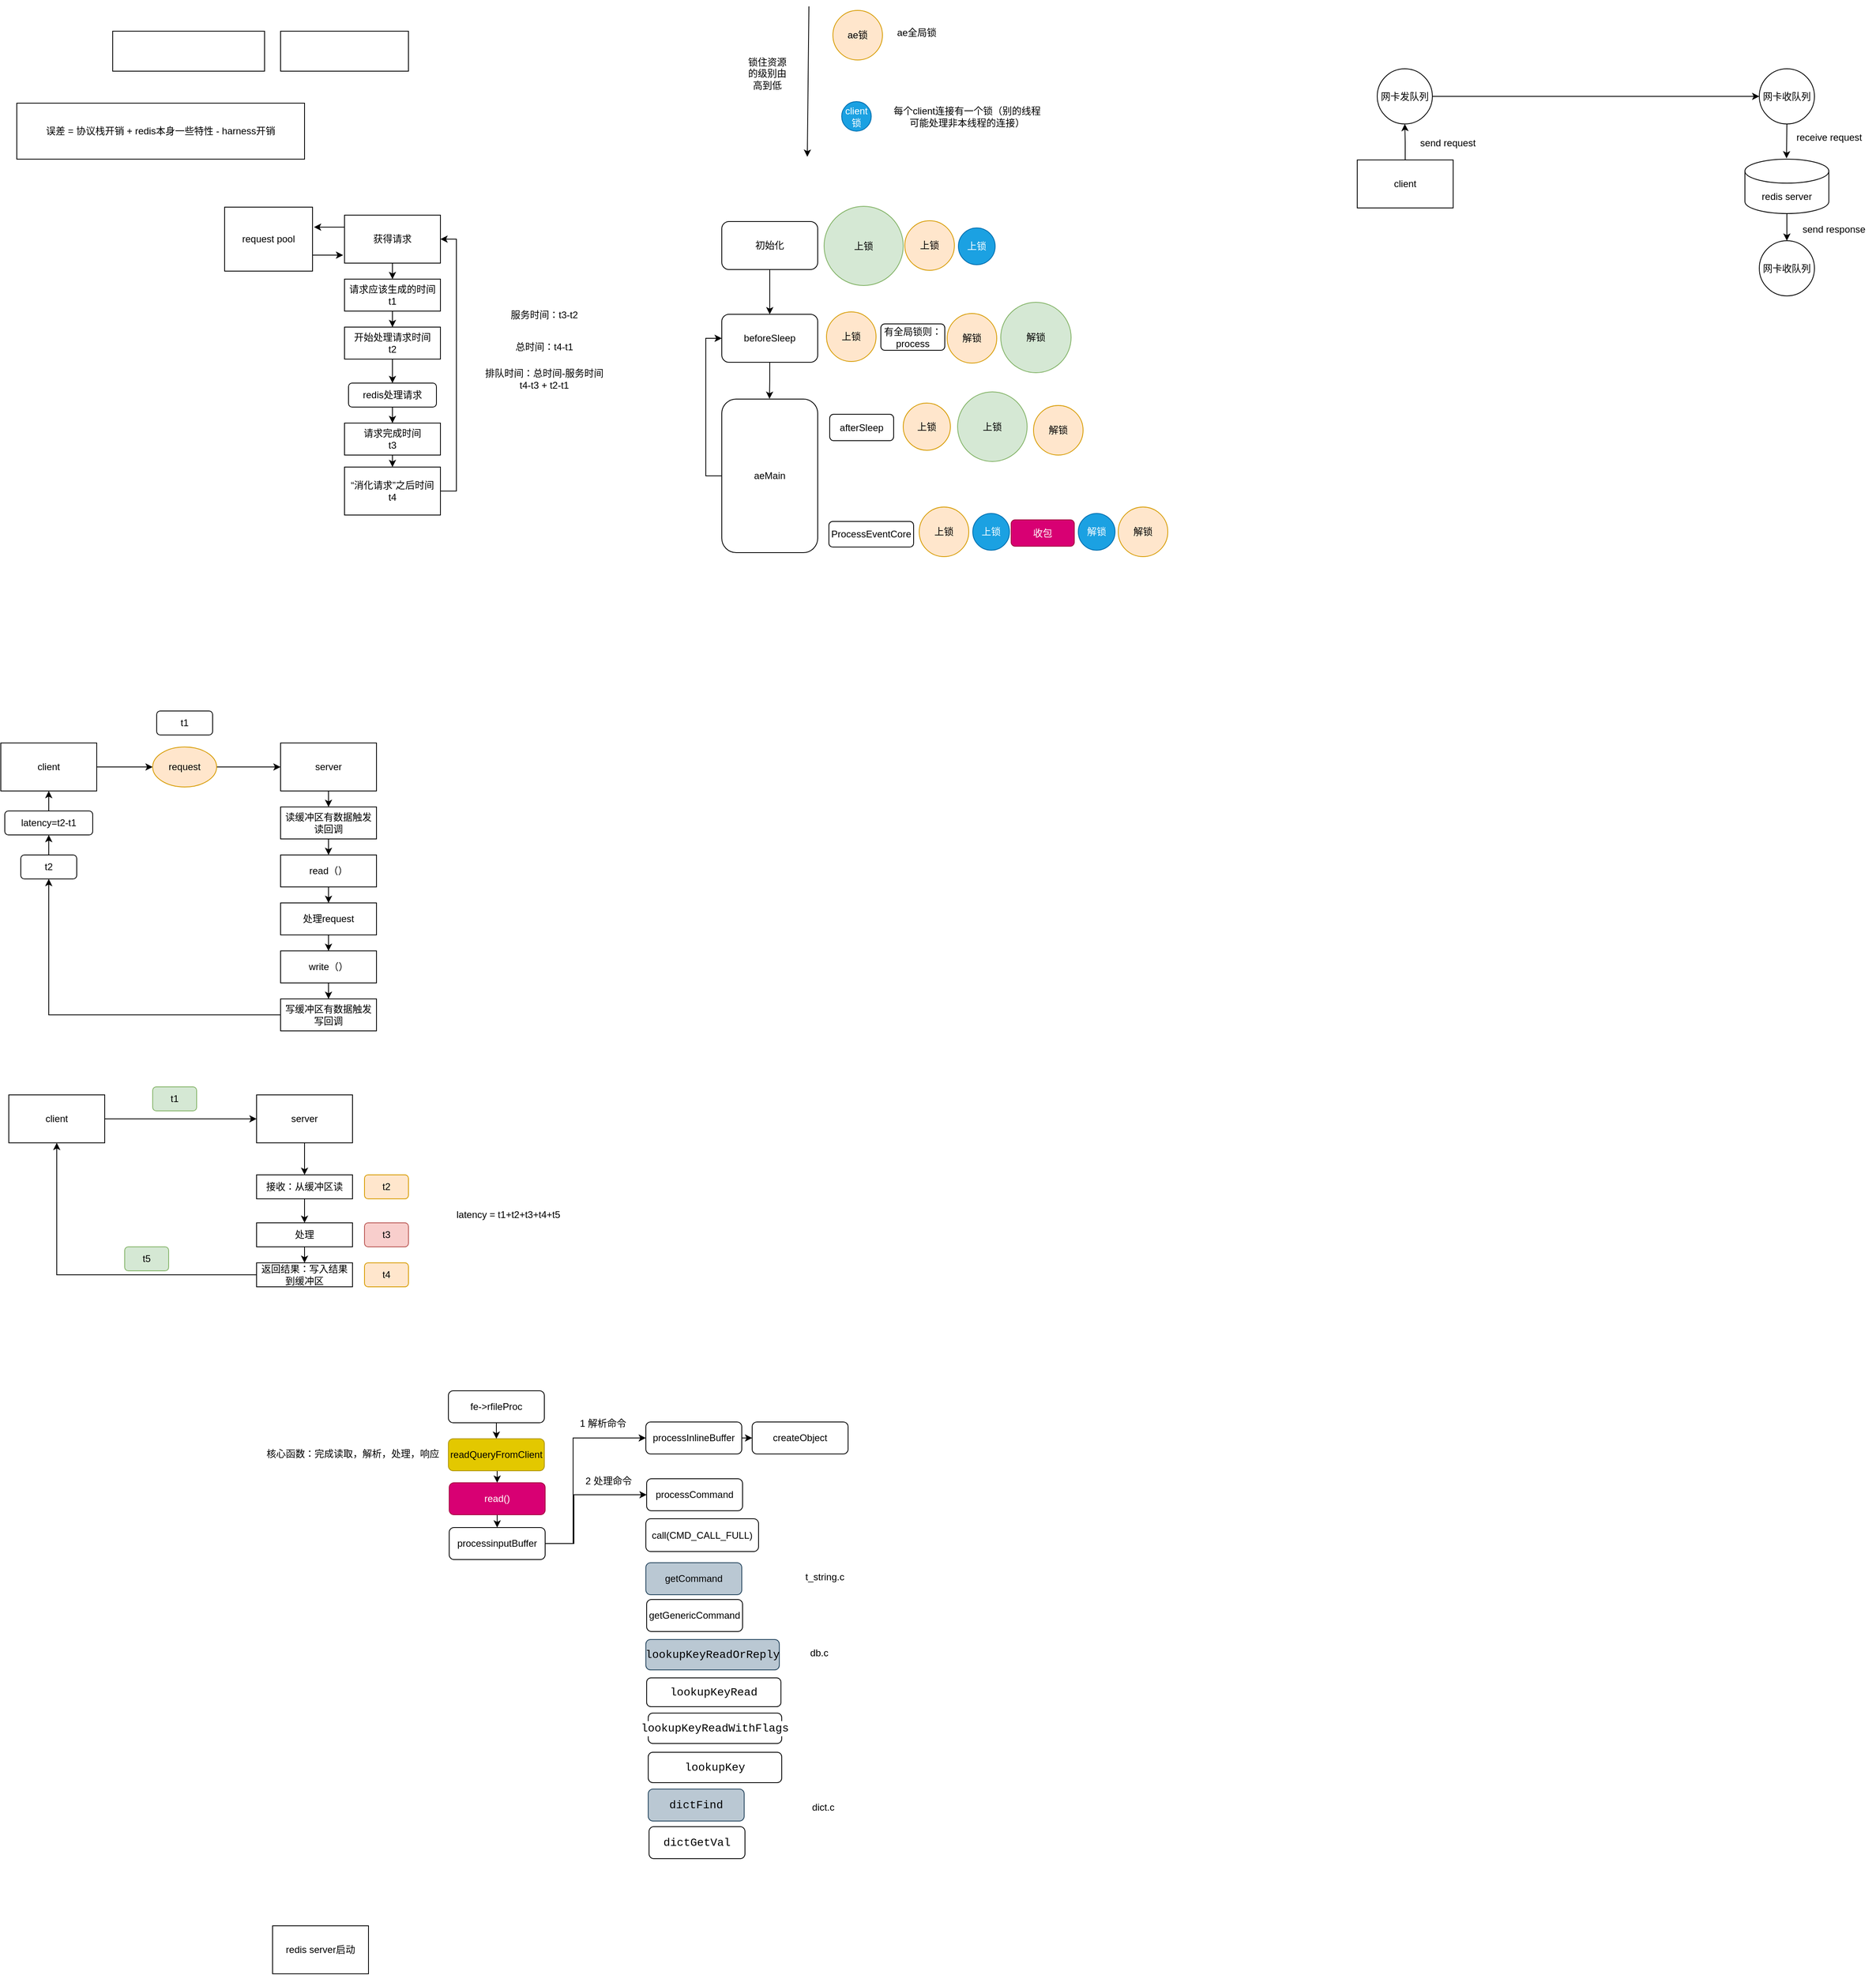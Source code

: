<mxfile version="18.1.2" type="github">
  <diagram id="pb9K2aLrL0MpspYT_wj8" name="Page-1">
    <mxGraphModel dx="1185" dy="662" grid="0" gridSize="10" guides="0" tooltips="1" connect="1" arrows="1" fold="1" page="1" pageScale="1" pageWidth="827" pageHeight="1169" math="0" shadow="0">
      <root>
        <mxCell id="0" />
        <mxCell id="1" parent="0" />
        <mxCell id="Z9PqrU4sEe4VKfccKRTh-19" style="edgeStyle=orthogonalEdgeStyle;rounded=0;orthogonalLoop=1;jettySize=auto;html=1;exitX=1;exitY=0.75;exitDx=0;exitDy=0;entryX=-0.014;entryY=0.832;entryDx=0;entryDy=0;entryPerimeter=0;" parent="1" source="Z9PqrU4sEe4VKfccKRTh-1" target="Z9PqrU4sEe4VKfccKRTh-2" edge="1">
          <mxGeometry relative="1" as="geometry" />
        </mxCell>
        <mxCell id="Z9PqrU4sEe4VKfccKRTh-1" value="request pool" style="rounded=0;whiteSpace=wrap;html=1;" parent="1" vertex="1">
          <mxGeometry x="330" y="270" width="110" height="80" as="geometry" />
        </mxCell>
        <mxCell id="Z9PqrU4sEe4VKfccKRTh-7" style="edgeStyle=orthogonalEdgeStyle;rounded=0;orthogonalLoop=1;jettySize=auto;html=1;exitX=0.5;exitY=1;exitDx=0;exitDy=0;entryX=0.5;entryY=0;entryDx=0;entryDy=0;" parent="1" source="Z9PqrU4sEe4VKfccKRTh-2" target="Z9PqrU4sEe4VKfccKRTh-6" edge="1">
          <mxGeometry relative="1" as="geometry" />
        </mxCell>
        <mxCell id="Z9PqrU4sEe4VKfccKRTh-18" style="edgeStyle=orthogonalEdgeStyle;rounded=0;orthogonalLoop=1;jettySize=auto;html=1;exitX=0;exitY=0.25;exitDx=0;exitDy=0;entryX=1.016;entryY=0.318;entryDx=0;entryDy=0;entryPerimeter=0;" parent="1" source="Z9PqrU4sEe4VKfccKRTh-2" target="Z9PqrU4sEe4VKfccKRTh-1" edge="1">
          <mxGeometry relative="1" as="geometry" />
        </mxCell>
        <mxCell id="Z9PqrU4sEe4VKfccKRTh-2" value="获得请求" style="rounded=0;whiteSpace=wrap;html=1;" parent="1" vertex="1">
          <mxGeometry x="480" y="280" width="120" height="60" as="geometry" />
        </mxCell>
        <mxCell id="Z9PqrU4sEe4VKfccKRTh-24" style="edgeStyle=orthogonalEdgeStyle;rounded=0;orthogonalLoop=1;jettySize=auto;html=1;exitX=0.5;exitY=1;exitDx=0;exitDy=0;" parent="1" source="Z9PqrU4sEe4VKfccKRTh-6" target="Z9PqrU4sEe4VKfccKRTh-22" edge="1">
          <mxGeometry relative="1" as="geometry" />
        </mxCell>
        <mxCell id="Z9PqrU4sEe4VKfccKRTh-6" value="请求应该生成的时间&lt;br&gt;t1" style="rounded=0;whiteSpace=wrap;html=1;" parent="1" vertex="1">
          <mxGeometry x="480" y="360" width="120" height="40" as="geometry" />
        </mxCell>
        <mxCell id="Z9PqrU4sEe4VKfccKRTh-12" style="edgeStyle=orthogonalEdgeStyle;rounded=0;orthogonalLoop=1;jettySize=auto;html=1;exitX=0.5;exitY=1;exitDx=0;exitDy=0;entryX=0.5;entryY=0;entryDx=0;entryDy=0;" parent="1" source="Z9PqrU4sEe4VKfccKRTh-9" target="Z9PqrU4sEe4VKfccKRTh-11" edge="1">
          <mxGeometry relative="1" as="geometry" />
        </mxCell>
        <mxCell id="Z9PqrU4sEe4VKfccKRTh-9" value="redis处理请求" style="rounded=1;whiteSpace=wrap;html=1;" parent="1" vertex="1">
          <mxGeometry x="485" y="490" width="110" height="30" as="geometry" />
        </mxCell>
        <mxCell id="Z9PqrU4sEe4VKfccKRTh-15" style="edgeStyle=orthogonalEdgeStyle;rounded=0;orthogonalLoop=1;jettySize=auto;html=1;exitX=0.5;exitY=1;exitDx=0;exitDy=0;entryX=0.5;entryY=0;entryDx=0;entryDy=0;" parent="1" source="Z9PqrU4sEe4VKfccKRTh-11" target="Z9PqrU4sEe4VKfccKRTh-13" edge="1">
          <mxGeometry relative="1" as="geometry" />
        </mxCell>
        <mxCell id="Z9PqrU4sEe4VKfccKRTh-11" value="请求完成时间&lt;br&gt;t3" style="rounded=0;whiteSpace=wrap;html=1;" parent="1" vertex="1">
          <mxGeometry x="480" y="540" width="120" height="40" as="geometry" />
        </mxCell>
        <mxCell id="Z9PqrU4sEe4VKfccKRTh-16" style="edgeStyle=orthogonalEdgeStyle;rounded=0;orthogonalLoop=1;jettySize=auto;html=1;exitX=1;exitY=0.5;exitDx=0;exitDy=0;entryX=1;entryY=0.5;entryDx=0;entryDy=0;" parent="1" source="Z9PqrU4sEe4VKfccKRTh-13" target="Z9PqrU4sEe4VKfccKRTh-2" edge="1">
          <mxGeometry relative="1" as="geometry" />
        </mxCell>
        <mxCell id="Z9PqrU4sEe4VKfccKRTh-13" value="“消化请求”之后时间&lt;br&gt;t4" style="rounded=0;whiteSpace=wrap;html=1;" parent="1" vertex="1">
          <mxGeometry x="480" y="595" width="120" height="60" as="geometry" />
        </mxCell>
        <mxCell id="werScHq9gtTSDX1pdfh9-19" style="edgeStyle=orthogonalEdgeStyle;rounded=0;orthogonalLoop=1;jettySize=auto;html=1;exitX=1;exitY=0.5;exitDx=0;exitDy=0;entryX=0;entryY=0.5;entryDx=0;entryDy=0;" parent="1" source="Z9PqrU4sEe4VKfccKRTh-14" target="werScHq9gtTSDX1pdfh9-3" edge="1">
          <mxGeometry relative="1" as="geometry">
            <mxPoint x="190" y="970" as="targetPoint" />
          </mxGeometry>
        </mxCell>
        <mxCell id="Z9PqrU4sEe4VKfccKRTh-14" value="client" style="rounded=0;whiteSpace=wrap;html=1;" parent="1" vertex="1">
          <mxGeometry x="50" y="940" width="120" height="60" as="geometry" />
        </mxCell>
        <mxCell id="Z9PqrU4sEe4VKfccKRTh-20" value="服务时间：t3-t2" style="text;html=1;strokeColor=none;fillColor=none;align=center;verticalAlign=middle;whiteSpace=wrap;rounded=0;" parent="1" vertex="1">
          <mxGeometry x="650" y="390" width="160" height="30" as="geometry" />
        </mxCell>
        <mxCell id="Z9PqrU4sEe4VKfccKRTh-21" value="总时间：t4-t1" style="text;html=1;strokeColor=none;fillColor=none;align=center;verticalAlign=middle;whiteSpace=wrap;rounded=0;" parent="1" vertex="1">
          <mxGeometry x="650" y="430" width="160" height="30" as="geometry" />
        </mxCell>
        <mxCell id="Z9PqrU4sEe4VKfccKRTh-23" style="edgeStyle=orthogonalEdgeStyle;rounded=0;orthogonalLoop=1;jettySize=auto;html=1;exitX=0.5;exitY=1;exitDx=0;exitDy=0;" parent="1" source="Z9PqrU4sEe4VKfccKRTh-22" target="Z9PqrU4sEe4VKfccKRTh-9" edge="1">
          <mxGeometry relative="1" as="geometry" />
        </mxCell>
        <mxCell id="Z9PqrU4sEe4VKfccKRTh-22" value="开始处理请求时间&lt;br&gt;t2" style="rounded=0;whiteSpace=wrap;html=1;" parent="1" vertex="1">
          <mxGeometry x="480" y="420" width="120" height="40" as="geometry" />
        </mxCell>
        <mxCell id="Z9PqrU4sEe4VKfccKRTh-25" value="排队时间：总时间-服务时间&lt;br&gt;t4-t3 + t2-t1" style="text;html=1;strokeColor=none;fillColor=none;align=center;verticalAlign=middle;whiteSpace=wrap;rounded=0;" parent="1" vertex="1">
          <mxGeometry x="650" y="470" width="160" height="30" as="geometry" />
        </mxCell>
        <mxCell id="Z9PqrU4sEe4VKfccKRTh-26" value="" style="rounded=0;whiteSpace=wrap;html=1;" parent="1" vertex="1">
          <mxGeometry x="190" y="50" width="190" height="50" as="geometry" />
        </mxCell>
        <mxCell id="Z9PqrU4sEe4VKfccKRTh-27" value="" style="rounded=0;whiteSpace=wrap;html=1;" parent="1" vertex="1">
          <mxGeometry x="400" y="50" width="160" height="50" as="geometry" />
        </mxCell>
        <mxCell id="Z9PqrU4sEe4VKfccKRTh-28" value="误差 = 协议栈开销 + redis本身一些特性 - harness开销" style="rounded=0;whiteSpace=wrap;html=1;" parent="1" vertex="1">
          <mxGeometry x="70" y="140" width="360" height="70" as="geometry" />
        </mxCell>
        <mxCell id="werScHq9gtTSDX1pdfh9-10" style="edgeStyle=orthogonalEdgeStyle;rounded=0;orthogonalLoop=1;jettySize=auto;html=1;exitX=0.5;exitY=1;exitDx=0;exitDy=0;entryX=0.5;entryY=0;entryDx=0;entryDy=0;" parent="1" source="werScHq9gtTSDX1pdfh9-1" target="werScHq9gtTSDX1pdfh9-4" edge="1">
          <mxGeometry relative="1" as="geometry" />
        </mxCell>
        <mxCell id="werScHq9gtTSDX1pdfh9-1" value="server" style="rounded=0;whiteSpace=wrap;html=1;" parent="1" vertex="1">
          <mxGeometry x="400" y="940" width="120" height="60" as="geometry" />
        </mxCell>
        <mxCell id="werScHq9gtTSDX1pdfh9-21" style="edgeStyle=orthogonalEdgeStyle;rounded=0;orthogonalLoop=1;jettySize=auto;html=1;exitX=1;exitY=0.5;exitDx=0;exitDy=0;entryX=0;entryY=0.5;entryDx=0;entryDy=0;" parent="1" source="werScHq9gtTSDX1pdfh9-3" target="werScHq9gtTSDX1pdfh9-1" edge="1">
          <mxGeometry relative="1" as="geometry" />
        </mxCell>
        <mxCell id="werScHq9gtTSDX1pdfh9-3" value="request" style="ellipse;whiteSpace=wrap;html=1;fillColor=#ffe6cc;strokeColor=#d79b00;" parent="1" vertex="1">
          <mxGeometry x="240" y="945" width="80" height="50" as="geometry" />
        </mxCell>
        <mxCell id="werScHq9gtTSDX1pdfh9-11" style="edgeStyle=orthogonalEdgeStyle;rounded=0;orthogonalLoop=1;jettySize=auto;html=1;exitX=0.5;exitY=1;exitDx=0;exitDy=0;entryX=0.5;entryY=0;entryDx=0;entryDy=0;" parent="1" source="werScHq9gtTSDX1pdfh9-4" target="werScHq9gtTSDX1pdfh9-6" edge="1">
          <mxGeometry relative="1" as="geometry" />
        </mxCell>
        <mxCell id="werScHq9gtTSDX1pdfh9-4" value="读缓冲区有数据触发读回调" style="rounded=0;whiteSpace=wrap;html=1;" parent="1" vertex="1">
          <mxGeometry x="400" y="1020" width="120" height="40" as="geometry" />
        </mxCell>
        <mxCell id="werScHq9gtTSDX1pdfh9-12" style="edgeStyle=orthogonalEdgeStyle;rounded=0;orthogonalLoop=1;jettySize=auto;html=1;exitX=0.5;exitY=1;exitDx=0;exitDy=0;entryX=0.5;entryY=0;entryDx=0;entryDy=0;" parent="1" source="werScHq9gtTSDX1pdfh9-6" target="werScHq9gtTSDX1pdfh9-7" edge="1">
          <mxGeometry relative="1" as="geometry" />
        </mxCell>
        <mxCell id="werScHq9gtTSDX1pdfh9-6" value="read（）" style="rounded=0;whiteSpace=wrap;html=1;" parent="1" vertex="1">
          <mxGeometry x="400" y="1080" width="120" height="40" as="geometry" />
        </mxCell>
        <mxCell id="werScHq9gtTSDX1pdfh9-13" style="edgeStyle=orthogonalEdgeStyle;rounded=0;orthogonalLoop=1;jettySize=auto;html=1;exitX=0.5;exitY=1;exitDx=0;exitDy=0;entryX=0.5;entryY=0;entryDx=0;entryDy=0;" parent="1" source="werScHq9gtTSDX1pdfh9-7" target="werScHq9gtTSDX1pdfh9-8" edge="1">
          <mxGeometry relative="1" as="geometry" />
        </mxCell>
        <mxCell id="werScHq9gtTSDX1pdfh9-7" value="处理request" style="rounded=0;whiteSpace=wrap;html=1;" parent="1" vertex="1">
          <mxGeometry x="400" y="1140" width="120" height="40" as="geometry" />
        </mxCell>
        <mxCell id="werScHq9gtTSDX1pdfh9-14" style="edgeStyle=orthogonalEdgeStyle;rounded=0;orthogonalLoop=1;jettySize=auto;html=1;exitX=0.5;exitY=1;exitDx=0;exitDy=0;entryX=0.5;entryY=0;entryDx=0;entryDy=0;" parent="1" source="werScHq9gtTSDX1pdfh9-8" target="werScHq9gtTSDX1pdfh9-9" edge="1">
          <mxGeometry relative="1" as="geometry" />
        </mxCell>
        <mxCell id="werScHq9gtTSDX1pdfh9-8" value="write（）" style="rounded=0;whiteSpace=wrap;html=1;" parent="1" vertex="1">
          <mxGeometry x="400" y="1200" width="120" height="40" as="geometry" />
        </mxCell>
        <mxCell id="werScHq9gtTSDX1pdfh9-15" style="edgeStyle=orthogonalEdgeStyle;rounded=0;orthogonalLoop=1;jettySize=auto;html=1;exitX=0;exitY=0.5;exitDx=0;exitDy=0;entryX=0.5;entryY=1;entryDx=0;entryDy=0;" parent="1" source="werScHq9gtTSDX1pdfh9-9" target="werScHq9gtTSDX1pdfh9-17" edge="1">
          <mxGeometry relative="1" as="geometry">
            <mxPoint x="110" y="1060" as="targetPoint" />
          </mxGeometry>
        </mxCell>
        <mxCell id="werScHq9gtTSDX1pdfh9-9" value="写缓冲区有数据触发写回调" style="rounded=0;whiteSpace=wrap;html=1;" parent="1" vertex="1">
          <mxGeometry x="400" y="1260" width="120" height="40" as="geometry" />
        </mxCell>
        <mxCell id="werScHq9gtTSDX1pdfh9-23" style="edgeStyle=orthogonalEdgeStyle;rounded=0;orthogonalLoop=1;jettySize=auto;html=1;exitX=0.5;exitY=0;exitDx=0;exitDy=0;entryX=0.5;entryY=1;entryDx=0;entryDy=0;" parent="1" source="werScHq9gtTSDX1pdfh9-17" target="werScHq9gtTSDX1pdfh9-22" edge="1">
          <mxGeometry relative="1" as="geometry" />
        </mxCell>
        <mxCell id="werScHq9gtTSDX1pdfh9-17" value="t2" style="rounded=1;whiteSpace=wrap;html=1;" parent="1" vertex="1">
          <mxGeometry x="75" y="1080" width="70" height="30" as="geometry" />
        </mxCell>
        <mxCell id="werScHq9gtTSDX1pdfh9-24" style="edgeStyle=orthogonalEdgeStyle;rounded=0;orthogonalLoop=1;jettySize=auto;html=1;exitX=0.5;exitY=0;exitDx=0;exitDy=0;" parent="1" source="werScHq9gtTSDX1pdfh9-22" target="Z9PqrU4sEe4VKfccKRTh-14" edge="1">
          <mxGeometry relative="1" as="geometry" />
        </mxCell>
        <mxCell id="werScHq9gtTSDX1pdfh9-22" value="latency=t2-t1" style="rounded=1;whiteSpace=wrap;html=1;" parent="1" vertex="1">
          <mxGeometry x="55" y="1025" width="110" height="30" as="geometry" />
        </mxCell>
        <mxCell id="werScHq9gtTSDX1pdfh9-27" style="edgeStyle=orthogonalEdgeStyle;rounded=0;orthogonalLoop=1;jettySize=auto;html=1;exitX=1;exitY=0.5;exitDx=0;exitDy=0;" parent="1" source="werScHq9gtTSDX1pdfh9-25" target="werScHq9gtTSDX1pdfh9-26" edge="1">
          <mxGeometry relative="1" as="geometry" />
        </mxCell>
        <mxCell id="werScHq9gtTSDX1pdfh9-25" value="client" style="rounded=0;whiteSpace=wrap;html=1;" parent="1" vertex="1">
          <mxGeometry x="60" y="1380" width="120" height="60" as="geometry" />
        </mxCell>
        <mxCell id="werScHq9gtTSDX1pdfh9-30" style="edgeStyle=orthogonalEdgeStyle;rounded=0;orthogonalLoop=1;jettySize=auto;html=1;exitX=0.5;exitY=1;exitDx=0;exitDy=0;" parent="1" source="werScHq9gtTSDX1pdfh9-26" target="werScHq9gtTSDX1pdfh9-29" edge="1">
          <mxGeometry relative="1" as="geometry" />
        </mxCell>
        <mxCell id="werScHq9gtTSDX1pdfh9-26" value="server" style="rounded=0;whiteSpace=wrap;html=1;" parent="1" vertex="1">
          <mxGeometry x="370" y="1380" width="120" height="60" as="geometry" />
        </mxCell>
        <mxCell id="werScHq9gtTSDX1pdfh9-28" value="t1" style="rounded=1;whiteSpace=wrap;html=1;fillColor=#d5e8d4;strokeColor=#82b366;" parent="1" vertex="1">
          <mxGeometry x="240" y="1370" width="55" height="30" as="geometry" />
        </mxCell>
        <mxCell id="werScHq9gtTSDX1pdfh9-32" style="edgeStyle=orthogonalEdgeStyle;rounded=0;orthogonalLoop=1;jettySize=auto;html=1;exitX=0.5;exitY=1;exitDx=0;exitDy=0;entryX=0.5;entryY=0;entryDx=0;entryDy=0;" parent="1" source="werScHq9gtTSDX1pdfh9-29" target="werScHq9gtTSDX1pdfh9-31" edge="1">
          <mxGeometry relative="1" as="geometry" />
        </mxCell>
        <mxCell id="werScHq9gtTSDX1pdfh9-29" value="接收：从缓冲区读" style="rounded=0;whiteSpace=wrap;html=1;" parent="1" vertex="1">
          <mxGeometry x="370" y="1480" width="120" height="30" as="geometry" />
        </mxCell>
        <mxCell id="werScHq9gtTSDX1pdfh9-34" style="edgeStyle=orthogonalEdgeStyle;rounded=0;orthogonalLoop=1;jettySize=auto;html=1;exitX=0.5;exitY=1;exitDx=0;exitDy=0;entryX=0.5;entryY=0;entryDx=0;entryDy=0;" parent="1" source="werScHq9gtTSDX1pdfh9-31" target="werScHq9gtTSDX1pdfh9-33" edge="1">
          <mxGeometry relative="1" as="geometry" />
        </mxCell>
        <mxCell id="werScHq9gtTSDX1pdfh9-31" value="处理" style="rounded=0;whiteSpace=wrap;html=1;" parent="1" vertex="1">
          <mxGeometry x="370" y="1540" width="120" height="30" as="geometry" />
        </mxCell>
        <mxCell id="werScHq9gtTSDX1pdfh9-35" style="edgeStyle=orthogonalEdgeStyle;rounded=0;orthogonalLoop=1;jettySize=auto;html=1;exitX=0;exitY=0.5;exitDx=0;exitDy=0;entryX=0.5;entryY=1;entryDx=0;entryDy=0;" parent="1" source="werScHq9gtTSDX1pdfh9-33" target="werScHq9gtTSDX1pdfh9-25" edge="1">
          <mxGeometry relative="1" as="geometry" />
        </mxCell>
        <mxCell id="werScHq9gtTSDX1pdfh9-33" value="返回结果：写入结果到缓冲区" style="rounded=0;whiteSpace=wrap;html=1;" parent="1" vertex="1">
          <mxGeometry x="370" y="1590" width="120" height="30" as="geometry" />
        </mxCell>
        <mxCell id="werScHq9gtTSDX1pdfh9-36" value="t2" style="rounded=1;whiteSpace=wrap;html=1;fillColor=#ffe6cc;strokeColor=#d79b00;" parent="1" vertex="1">
          <mxGeometry x="505" y="1480" width="55" height="30" as="geometry" />
        </mxCell>
        <mxCell id="werScHq9gtTSDX1pdfh9-37" value="t3" style="rounded=1;whiteSpace=wrap;html=1;fillColor=#f8cecc;strokeColor=#b85450;" parent="1" vertex="1">
          <mxGeometry x="505" y="1540" width="55" height="30" as="geometry" />
        </mxCell>
        <mxCell id="werScHq9gtTSDX1pdfh9-38" value="t4" style="rounded=1;whiteSpace=wrap;html=1;fillColor=#ffe6cc;strokeColor=#d79b00;" parent="1" vertex="1">
          <mxGeometry x="505" y="1590" width="55" height="30" as="geometry" />
        </mxCell>
        <mxCell id="werScHq9gtTSDX1pdfh9-39" value="latency = t1+t2+t3+t4+t5" style="text;html=1;strokeColor=none;fillColor=none;align=center;verticalAlign=middle;whiteSpace=wrap;rounded=0;" parent="1" vertex="1">
          <mxGeometry x="610" y="1510" width="150" height="40" as="geometry" />
        </mxCell>
        <mxCell id="werScHq9gtTSDX1pdfh9-40" value="t5" style="rounded=1;whiteSpace=wrap;html=1;fillColor=#d5e8d4;strokeColor=#82b366;" parent="1" vertex="1">
          <mxGeometry x="205" y="1570" width="55" height="30" as="geometry" />
        </mxCell>
        <mxCell id="werScHq9gtTSDX1pdfh9-41" value="t1" style="rounded=1;whiteSpace=wrap;html=1;" parent="1" vertex="1">
          <mxGeometry x="245" y="900" width="70" height="30" as="geometry" />
        </mxCell>
        <mxCell id="RFSjPwAnzZT84VciXK4U-34" style="edgeStyle=orthogonalEdgeStyle;rounded=0;orthogonalLoop=1;jettySize=auto;html=1;exitX=0.5;exitY=1;exitDx=0;exitDy=0;entryX=0.5;entryY=0;entryDx=0;entryDy=0;fontColor=default;" parent="1" source="RFSjPwAnzZT84VciXK4U-3" target="RFSjPwAnzZT84VciXK4U-4" edge="1">
          <mxGeometry relative="1" as="geometry" />
        </mxCell>
        <mxCell id="RFSjPwAnzZT84VciXK4U-3" value="fe-&amp;gt;rfileProc" style="rounded=1;whiteSpace=wrap;html=1;" parent="1" vertex="1">
          <mxGeometry x="610" y="1750" width="120" height="40" as="geometry" />
        </mxCell>
        <mxCell id="RFSjPwAnzZT84VciXK4U-36" style="edgeStyle=orthogonalEdgeStyle;rounded=0;orthogonalLoop=1;jettySize=auto;html=1;exitX=0.5;exitY=1;exitDx=0;exitDy=0;entryX=0.5;entryY=0;entryDx=0;entryDy=0;fontColor=default;" parent="1" source="RFSjPwAnzZT84VciXK4U-4" target="RFSjPwAnzZT84VciXK4U-7" edge="1">
          <mxGeometry relative="1" as="geometry" />
        </mxCell>
        <mxCell id="RFSjPwAnzZT84VciXK4U-4" value="readQueryFromClient" style="rounded=1;whiteSpace=wrap;html=1;fillColor=#e3c800;strokeColor=#B09500;fontColor=#000000;" parent="1" vertex="1">
          <mxGeometry x="610" y="1810" width="120" height="40" as="geometry" />
        </mxCell>
        <mxCell id="RFSjPwAnzZT84VciXK4U-5" value="核心函数：完成读取，解析，处理，响应" style="text;html=1;strokeColor=none;fillColor=none;align=center;verticalAlign=middle;whiteSpace=wrap;rounded=0;" parent="1" vertex="1">
          <mxGeometry x="348" y="1816" width="285" height="25" as="geometry" />
        </mxCell>
        <mxCell id="RFSjPwAnzZT84VciXK4U-37" style="edgeStyle=orthogonalEdgeStyle;rounded=0;orthogonalLoop=1;jettySize=auto;html=1;exitX=0.5;exitY=1;exitDx=0;exitDy=0;entryX=0.5;entryY=0;entryDx=0;entryDy=0;fontColor=default;" parent="1" source="RFSjPwAnzZT84VciXK4U-7" target="RFSjPwAnzZT84VciXK4U-8" edge="1">
          <mxGeometry relative="1" as="geometry" />
        </mxCell>
        <mxCell id="RFSjPwAnzZT84VciXK4U-7" value="read()" style="rounded=1;whiteSpace=wrap;html=1;fillColor=#d80073;fontColor=#ffffff;strokeColor=#A50040;" parent="1" vertex="1">
          <mxGeometry x="611" y="1865" width="120" height="40" as="geometry" />
        </mxCell>
        <mxCell id="RFSjPwAnzZT84VciXK4U-30" style="edgeStyle=orthogonalEdgeStyle;rounded=0;orthogonalLoop=1;jettySize=auto;html=1;exitX=1;exitY=0.5;exitDx=0;exitDy=0;entryX=0;entryY=0.5;entryDx=0;entryDy=0;fontColor=default;" parent="1" source="RFSjPwAnzZT84VciXK4U-8" target="RFSjPwAnzZT84VciXK4U-9" edge="1">
          <mxGeometry relative="1" as="geometry">
            <Array as="points">
              <mxPoint x="766" y="1941" />
              <mxPoint x="766" y="1809" />
            </Array>
          </mxGeometry>
        </mxCell>
        <mxCell id="RFSjPwAnzZT84VciXK4U-31" style="edgeStyle=orthogonalEdgeStyle;rounded=0;orthogonalLoop=1;jettySize=auto;html=1;exitX=1;exitY=0.5;exitDx=0;exitDy=0;entryX=0;entryY=0.5;entryDx=0;entryDy=0;fontColor=default;" parent="1" source="RFSjPwAnzZT84VciXK4U-8" target="RFSjPwAnzZT84VciXK4U-11" edge="1">
          <mxGeometry relative="1" as="geometry">
            <Array as="points">
              <mxPoint x="767" y="1941" />
              <mxPoint x="767" y="1880" />
            </Array>
          </mxGeometry>
        </mxCell>
        <mxCell id="RFSjPwAnzZT84VciXK4U-8" value="processinputBuffer" style="rounded=1;whiteSpace=wrap;html=1;" parent="1" vertex="1">
          <mxGeometry x="611" y="1921" width="120" height="40" as="geometry" />
        </mxCell>
        <mxCell id="RFSjPwAnzZT84VciXK4U-38" style="edgeStyle=orthogonalEdgeStyle;rounded=0;orthogonalLoop=1;jettySize=auto;html=1;exitX=1;exitY=0.5;exitDx=0;exitDy=0;entryX=0;entryY=0.5;entryDx=0;entryDy=0;fontColor=default;" parent="1" source="RFSjPwAnzZT84VciXK4U-9" target="RFSjPwAnzZT84VciXK4U-10" edge="1">
          <mxGeometry relative="1" as="geometry" />
        </mxCell>
        <mxCell id="RFSjPwAnzZT84VciXK4U-9" value="processInlineBuffer" style="rounded=1;whiteSpace=wrap;html=1;" parent="1" vertex="1">
          <mxGeometry x="857" y="1789" width="120" height="40" as="geometry" />
        </mxCell>
        <mxCell id="RFSjPwAnzZT84VciXK4U-10" value="createObject" style="rounded=1;whiteSpace=wrap;html=1;" parent="1" vertex="1">
          <mxGeometry x="990" y="1789" width="120" height="40" as="geometry" />
        </mxCell>
        <mxCell id="RFSjPwAnzZT84VciXK4U-11" value="processCommand" style="rounded=1;whiteSpace=wrap;html=1;" parent="1" vertex="1">
          <mxGeometry x="858" y="1860" width="120" height="40" as="geometry" />
        </mxCell>
        <mxCell id="RFSjPwAnzZT84VciXK4U-12" value="call(CMD_CALL_FULL)" style="rounded=1;whiteSpace=wrap;html=1;" parent="1" vertex="1">
          <mxGeometry x="857" y="1910" width="141" height="41" as="geometry" />
        </mxCell>
        <mxCell id="RFSjPwAnzZT84VciXK4U-13" value="getCommand" style="rounded=1;whiteSpace=wrap;html=1;fillColor=#bac8d3;strokeColor=#23445d;" parent="1" vertex="1">
          <mxGeometry x="857" y="1965" width="120" height="40" as="geometry" />
        </mxCell>
        <mxCell id="RFSjPwAnzZT84VciXK4U-14" value="getGenericCommand" style="rounded=1;whiteSpace=wrap;html=1;" parent="1" vertex="1">
          <mxGeometry x="858" y="2011" width="120" height="40" as="geometry" />
        </mxCell>
        <mxCell id="RFSjPwAnzZT84VciXK4U-15" value="t_string.c" style="text;html=1;strokeColor=none;fillColor=none;align=center;verticalAlign=middle;whiteSpace=wrap;rounded=0;" parent="1" vertex="1">
          <mxGeometry x="1051" y="1968" width="60" height="30" as="geometry" />
        </mxCell>
        <mxCell id="RFSjPwAnzZT84VciXK4U-16" value="&lt;div style=&quot;font-family: Consolas, &amp;quot;Courier New&amp;quot;, monospace; font-size: 14px; line-height: 19px;&quot;&gt;&lt;span style=&quot;&quot;&gt;lookupKeyReadOrReply&lt;/span&gt;&lt;/div&gt;" style="rounded=1;whiteSpace=wrap;html=1;labelBackgroundColor=none;fillColor=#bac8d3;strokeColor=#23445d;" parent="1" vertex="1">
          <mxGeometry x="857" y="2061" width="167" height="38" as="geometry" />
        </mxCell>
        <mxCell id="RFSjPwAnzZT84VciXK4U-17" value="&lt;div style=&quot;font-family: Consolas, &amp;quot;Courier New&amp;quot;, monospace; font-size: 14px; line-height: 19px;&quot;&gt;&lt;div style=&quot;line-height: 19px;&quot;&gt;&lt;span style=&quot;&quot;&gt;lookupKeyRead&lt;/span&gt;&lt;/div&gt;&lt;/div&gt;" style="rounded=1;whiteSpace=wrap;html=1;fontColor=default;labelBackgroundColor=default;" parent="1" vertex="1">
          <mxGeometry x="858" y="2109" width="168" height="36" as="geometry" />
        </mxCell>
        <mxCell id="RFSjPwAnzZT84VciXK4U-19" value="&lt;div style=&quot;font-family: Consolas, &amp;quot;Courier New&amp;quot;, monospace; font-size: 14px; line-height: 19px;&quot;&gt;&lt;div style=&quot;line-height: 19px;&quot;&gt;&lt;span style=&quot;&quot;&gt;lookupKeyReadWithFlags&lt;/span&gt;&lt;/div&gt;&lt;/div&gt;" style="rounded=1;whiteSpace=wrap;html=1;fontColor=default;labelBackgroundColor=default;" parent="1" vertex="1">
          <mxGeometry x="860" y="2153" width="167" height="38" as="geometry" />
        </mxCell>
        <mxCell id="RFSjPwAnzZT84VciXK4U-20" value="&lt;div style=&quot;color: rgb(212, 212, 212); background-color: rgb(30, 30, 30); font-family: Consolas, &amp;quot;Courier New&amp;quot;, monospace; font-weight: normal; font-size: 14px; line-height: 19px;&quot;&gt;&lt;br&gt;&lt;/div&gt;" style="text;whiteSpace=wrap;html=1;fontColor=default;" parent="1" vertex="1">
          <mxGeometry x="569" y="2249" width="89" height="33" as="geometry" />
        </mxCell>
        <mxCell id="RFSjPwAnzZT84VciXK4U-22" value="&lt;div style=&quot;font-family: Consolas, &amp;quot;Courier New&amp;quot;, monospace; font-size: 14px; line-height: 19px;&quot;&gt;&lt;span style=&quot;text-align: left;&quot;&gt;lookupKey&lt;/span&gt;&lt;br&gt;&lt;/div&gt;" style="rounded=1;whiteSpace=wrap;html=1;fontColor=default;labelBackgroundColor=default;" parent="1" vertex="1">
          <mxGeometry x="860" y="2202" width="167" height="38" as="geometry" />
        </mxCell>
        <mxCell id="RFSjPwAnzZT84VciXK4U-24" value="&lt;span style=&quot;font-family: Consolas, &amp;quot;Courier New&amp;quot;, monospace; font-size: 14px; text-align: left;&quot;&gt;dictFind&lt;/span&gt;" style="rounded=1;whiteSpace=wrap;html=1;labelBackgroundColor=none;fillColor=#bac8d3;strokeColor=#23445d;" parent="1" vertex="1">
          <mxGeometry x="860" y="2248" width="120" height="40" as="geometry" />
        </mxCell>
        <mxCell id="RFSjPwAnzZT84VciXK4U-25" value="&lt;div style=&quot;font-family: Consolas, &amp;quot;Courier New&amp;quot;, monospace; font-size: 14px; line-height: 19px;&quot;&gt;&lt;span style=&quot;&quot;&gt;dictGetVal&lt;/span&gt;&lt;/div&gt;" style="rounded=1;whiteSpace=wrap;html=1;fontColor=default;labelBackgroundColor=none;" parent="1" vertex="1">
          <mxGeometry x="861" y="2295" width="120" height="40" as="geometry" />
        </mxCell>
        <mxCell id="RFSjPwAnzZT84VciXK4U-26" value="db.c" style="text;html=1;strokeColor=none;fillColor=none;align=center;verticalAlign=middle;whiteSpace=wrap;rounded=0;" parent="1" vertex="1">
          <mxGeometry x="1044" y="2063" width="60" height="30" as="geometry" />
        </mxCell>
        <mxCell id="RFSjPwAnzZT84VciXK4U-27" value="dict.c" style="text;html=1;strokeColor=none;fillColor=none;align=center;verticalAlign=middle;whiteSpace=wrap;rounded=0;" parent="1" vertex="1">
          <mxGeometry x="1049" y="2256" width="60" height="30" as="geometry" />
        </mxCell>
        <mxCell id="RFSjPwAnzZT84VciXK4U-32" value="1 解析命令" style="text;html=1;strokeColor=none;fillColor=none;align=center;verticalAlign=middle;whiteSpace=wrap;rounded=0;labelBackgroundColor=none;fontColor=default;" parent="1" vertex="1">
          <mxGeometry x="768" y="1778" width="71" height="25" as="geometry" />
        </mxCell>
        <mxCell id="RFSjPwAnzZT84VciXK4U-33" value="2 处理命令" style="text;html=1;strokeColor=none;fillColor=none;align=center;verticalAlign=middle;whiteSpace=wrap;rounded=0;labelBackgroundColor=none;fontColor=default;" parent="1" vertex="1">
          <mxGeometry x="775" y="1850" width="71" height="25" as="geometry" />
        </mxCell>
        <mxCell id="RFSjPwAnzZT84VciXK4U-40" value="redis server启动" style="rounded=0;whiteSpace=wrap;html=1;labelBackgroundColor=none;fontColor=default;" parent="1" vertex="1">
          <mxGeometry x="390" y="2419" width="120" height="60" as="geometry" />
        </mxCell>
        <mxCell id="C-ms3LTg_mjrkzwB9qRg-6" style="edgeStyle=orthogonalEdgeStyle;rounded=0;orthogonalLoop=1;jettySize=auto;html=1;exitX=0.5;exitY=0;exitDx=0;exitDy=0;entryX=0.5;entryY=1;entryDx=0;entryDy=0;" parent="1" source="C-ms3LTg_mjrkzwB9qRg-2" target="C-ms3LTg_mjrkzwB9qRg-5" edge="1">
          <mxGeometry relative="1" as="geometry" />
        </mxCell>
        <mxCell id="C-ms3LTg_mjrkzwB9qRg-2" value="client" style="rounded=0;whiteSpace=wrap;html=1;" parent="1" vertex="1">
          <mxGeometry x="1747" y="211" width="120" height="60" as="geometry" />
        </mxCell>
        <mxCell id="C-ms3LTg_mjrkzwB9qRg-9" style="edgeStyle=orthogonalEdgeStyle;rounded=0;orthogonalLoop=1;jettySize=auto;html=1;exitX=1;exitY=0.5;exitDx=0;exitDy=0;entryX=0;entryY=0.5;entryDx=0;entryDy=0;" parent="1" source="C-ms3LTg_mjrkzwB9qRg-5" target="C-ms3LTg_mjrkzwB9qRg-8" edge="1">
          <mxGeometry relative="1" as="geometry" />
        </mxCell>
        <mxCell id="C-ms3LTg_mjrkzwB9qRg-5" value="网卡发队列" style="ellipse;whiteSpace=wrap;html=1;aspect=fixed;" parent="1" vertex="1">
          <mxGeometry x="1772" y="97" width="69" height="69" as="geometry" />
        </mxCell>
        <mxCell id="C-ms3LTg_mjrkzwB9qRg-7" value="send request" style="text;html=1;strokeColor=none;fillColor=none;align=center;verticalAlign=middle;whiteSpace=wrap;rounded=0;" parent="1" vertex="1">
          <mxGeometry x="1809" y="177" width="103" height="26" as="geometry" />
        </mxCell>
        <mxCell id="C-ms3LTg_mjrkzwB9qRg-10" style="edgeStyle=orthogonalEdgeStyle;rounded=0;orthogonalLoop=1;jettySize=auto;html=1;exitX=0.5;exitY=1;exitDx=0;exitDy=0;" parent="1" source="C-ms3LTg_mjrkzwB9qRg-8" edge="1">
          <mxGeometry relative="1" as="geometry">
            <mxPoint x="2284.043" y="209" as="targetPoint" />
          </mxGeometry>
        </mxCell>
        <mxCell id="C-ms3LTg_mjrkzwB9qRg-8" value="网卡收队列" style="ellipse;whiteSpace=wrap;html=1;aspect=fixed;" parent="1" vertex="1">
          <mxGeometry x="2250" y="97" width="69" height="69" as="geometry" />
        </mxCell>
        <mxCell id="C-ms3LTg_mjrkzwB9qRg-11" value="receive request" style="text;html=1;strokeColor=none;fillColor=none;align=center;verticalAlign=middle;whiteSpace=wrap;rounded=0;" parent="1" vertex="1">
          <mxGeometry x="2286" y="170" width="103" height="26" as="geometry" />
        </mxCell>
        <mxCell id="C-ms3LTg_mjrkzwB9qRg-15" style="edgeStyle=orthogonalEdgeStyle;rounded=0;orthogonalLoop=1;jettySize=auto;html=1;exitX=0.5;exitY=1;exitDx=0;exitDy=0;exitPerimeter=0;entryX=0.5;entryY=0;entryDx=0;entryDy=0;" parent="1" source="C-ms3LTg_mjrkzwB9qRg-13" target="C-ms3LTg_mjrkzwB9qRg-14" edge="1">
          <mxGeometry relative="1" as="geometry" />
        </mxCell>
        <mxCell id="C-ms3LTg_mjrkzwB9qRg-13" value="redis server" style="shape=cylinder3;whiteSpace=wrap;html=1;boundedLbl=1;backgroundOutline=1;size=15;" parent="1" vertex="1">
          <mxGeometry x="2232" y="210" width="105" height="68" as="geometry" />
        </mxCell>
        <mxCell id="C-ms3LTg_mjrkzwB9qRg-14" value="网卡收队列" style="ellipse;whiteSpace=wrap;html=1;aspect=fixed;" parent="1" vertex="1">
          <mxGeometry x="2250" y="312" width="69" height="69" as="geometry" />
        </mxCell>
        <mxCell id="C-ms3LTg_mjrkzwB9qRg-16" value="send response" style="text;html=1;strokeColor=none;fillColor=none;align=center;verticalAlign=middle;whiteSpace=wrap;rounded=0;" parent="1" vertex="1">
          <mxGeometry x="2292" y="285" width="103" height="26" as="geometry" />
        </mxCell>
        <mxCell id="DiWZxFrGClx2wnMmcHRq-35" style="edgeStyle=orthogonalEdgeStyle;rounded=0;orthogonalLoop=1;jettySize=auto;html=1;exitX=0.5;exitY=1;exitDx=0;exitDy=0;" edge="1" parent="1" source="DiWZxFrGClx2wnMmcHRq-1">
          <mxGeometry relative="1" as="geometry">
            <mxPoint x="1011.667" y="509.667" as="targetPoint" />
          </mxGeometry>
        </mxCell>
        <mxCell id="DiWZxFrGClx2wnMmcHRq-1" value="beforeSleep" style="rounded=1;whiteSpace=wrap;html=1;" vertex="1" parent="1">
          <mxGeometry x="952" y="404" width="120" height="60" as="geometry" />
        </mxCell>
        <mxCell id="DiWZxFrGClx2wnMmcHRq-2" value="afterSleep" style="rounded=1;whiteSpace=wrap;html=1;" vertex="1" parent="1">
          <mxGeometry x="1087" y="529" width="80" height="33" as="geometry" />
        </mxCell>
        <mxCell id="DiWZxFrGClx2wnMmcHRq-36" style="edgeStyle=orthogonalEdgeStyle;rounded=0;orthogonalLoop=1;jettySize=auto;html=1;exitX=0;exitY=0.5;exitDx=0;exitDy=0;entryX=0;entryY=0.5;entryDx=0;entryDy=0;" edge="1" parent="1" source="DiWZxFrGClx2wnMmcHRq-3" target="DiWZxFrGClx2wnMmcHRq-1">
          <mxGeometry relative="1" as="geometry" />
        </mxCell>
        <mxCell id="DiWZxFrGClx2wnMmcHRq-3" value="aeMain" style="rounded=1;whiteSpace=wrap;html=1;" vertex="1" parent="1">
          <mxGeometry x="952" y="510" width="120" height="192" as="geometry" />
        </mxCell>
        <mxCell id="DiWZxFrGClx2wnMmcHRq-4" value="ae锁" style="ellipse;whiteSpace=wrap;html=1;aspect=fixed;fillColor=#ffe6cc;strokeColor=#d79b00;" vertex="1" parent="1">
          <mxGeometry x="1091" y="24" width="62" height="62" as="geometry" />
        </mxCell>
        <mxCell id="DiWZxFrGClx2wnMmcHRq-7" value="ae全局锁" style="text;html=1;strokeColor=none;fillColor=none;align=center;verticalAlign=middle;whiteSpace=wrap;rounded=0;" vertex="1" parent="1">
          <mxGeometry x="1100" y="40" width="192" height="24" as="geometry" />
        </mxCell>
        <mxCell id="DiWZxFrGClx2wnMmcHRq-34" style="edgeStyle=orthogonalEdgeStyle;rounded=0;orthogonalLoop=1;jettySize=auto;html=1;exitX=0.5;exitY=1;exitDx=0;exitDy=0;entryX=0.5;entryY=0;entryDx=0;entryDy=0;" edge="1" parent="1" source="DiWZxFrGClx2wnMmcHRq-13" target="DiWZxFrGClx2wnMmcHRq-1">
          <mxGeometry relative="1" as="geometry" />
        </mxCell>
        <mxCell id="DiWZxFrGClx2wnMmcHRq-13" value="初始化" style="rounded=1;whiteSpace=wrap;html=1;" vertex="1" parent="1">
          <mxGeometry x="952" y="288" width="120" height="60" as="geometry" />
        </mxCell>
        <mxCell id="DiWZxFrGClx2wnMmcHRq-14" value="上锁" style="ellipse;whiteSpace=wrap;html=1;aspect=fixed;fillColor=#ffe6cc;strokeColor=#d79b00;" vertex="1" parent="1">
          <mxGeometry x="1181" y="287" width="62" height="62" as="geometry" />
        </mxCell>
        <mxCell id="DiWZxFrGClx2wnMmcHRq-15" value="上锁" style="ellipse;whiteSpace=wrap;html=1;aspect=fixed;fillColor=#d5e8d4;strokeColor=#82b366;" vertex="1" parent="1">
          <mxGeometry x="1080" y="269" width="99" height="99" as="geometry" />
        </mxCell>
        <mxCell id="DiWZxFrGClx2wnMmcHRq-16" value="上锁" style="ellipse;whiteSpace=wrap;html=1;aspect=fixed;fillColor=#ffe6cc;strokeColor=#d79b00;" vertex="1" parent="1">
          <mxGeometry x="1083" y="401" width="62" height="62" as="geometry" />
        </mxCell>
        <mxCell id="DiWZxFrGClx2wnMmcHRq-17" value="解锁" style="ellipse;whiteSpace=wrap;html=1;aspect=fixed;fillColor=#ffe6cc;strokeColor=#d79b00;" vertex="1" parent="1">
          <mxGeometry x="1234" y="403" width="62" height="62" as="geometry" />
        </mxCell>
        <mxCell id="DiWZxFrGClx2wnMmcHRq-18" value="解锁" style="ellipse;whiteSpace=wrap;html=1;aspect=fixed;fillColor=#d5e8d4;strokeColor=#82b366;" vertex="1" parent="1">
          <mxGeometry x="1301" y="389" width="88" height="88" as="geometry" />
        </mxCell>
        <mxCell id="DiWZxFrGClx2wnMmcHRq-19" value="ProcessEventCore" style="rounded=1;whiteSpace=wrap;html=1;" vertex="1" parent="1">
          <mxGeometry x="1086" y="663" width="106" height="32" as="geometry" />
        </mxCell>
        <mxCell id="DiWZxFrGClx2wnMmcHRq-20" value="上锁" style="ellipse;whiteSpace=wrap;html=1;aspect=fixed;fillColor=#ffe6cc;strokeColor=#d79b00;" vertex="1" parent="1">
          <mxGeometry x="1179" y="515" width="59" height="59" as="geometry" />
        </mxCell>
        <mxCell id="DiWZxFrGClx2wnMmcHRq-21" value="上锁" style="ellipse;whiteSpace=wrap;html=1;aspect=fixed;fillColor=#d5e8d4;strokeColor=#82b366;" vertex="1" parent="1">
          <mxGeometry x="1247" y="501" width="87" height="87" as="geometry" />
        </mxCell>
        <mxCell id="DiWZxFrGClx2wnMmcHRq-23" value="解锁" style="ellipse;whiteSpace=wrap;html=1;aspect=fixed;fillColor=#ffe6cc;strokeColor=#d79b00;" vertex="1" parent="1">
          <mxGeometry x="1342" y="518" width="62" height="62" as="geometry" />
        </mxCell>
        <mxCell id="DiWZxFrGClx2wnMmcHRq-24" value="有全局锁则：process" style="rounded=1;whiteSpace=wrap;html=1;" vertex="1" parent="1">
          <mxGeometry x="1151" y="416" width="80" height="33" as="geometry" />
        </mxCell>
        <mxCell id="DiWZxFrGClx2wnMmcHRq-25" value="client锁" style="ellipse;whiteSpace=wrap;html=1;aspect=fixed;fillColor=#1ba1e2;strokeColor=#006EAF;fontColor=#ffffff;" vertex="1" parent="1">
          <mxGeometry x="1102" y="138" width="37" height="37" as="geometry" />
        </mxCell>
        <mxCell id="DiWZxFrGClx2wnMmcHRq-26" value="每个client连接有一个锁（别的线程可能处理非本线程的连接）" style="text;html=1;strokeColor=none;fillColor=none;align=center;verticalAlign=middle;whiteSpace=wrap;rounded=0;" vertex="1" parent="1">
          <mxGeometry x="1163" y="145" width="192" height="24" as="geometry" />
        </mxCell>
        <mxCell id="DiWZxFrGClx2wnMmcHRq-27" value="锁住资源的级别由高到低" style="text;html=1;strokeColor=none;fillColor=none;align=center;verticalAlign=middle;whiteSpace=wrap;rounded=0;" vertex="1" parent="1">
          <mxGeometry x="979" y="88" width="60" height="30" as="geometry" />
        </mxCell>
        <mxCell id="DiWZxFrGClx2wnMmcHRq-28" value="" style="endArrow=classic;html=1;rounded=0;" edge="1" parent="1">
          <mxGeometry width="50" height="50" relative="1" as="geometry">
            <mxPoint x="1061" y="19" as="sourcePoint" />
            <mxPoint x="1059" y="207" as="targetPoint" />
          </mxGeometry>
        </mxCell>
        <mxCell id="DiWZxFrGClx2wnMmcHRq-30" value="上锁" style="ellipse;whiteSpace=wrap;html=1;aspect=fixed;fillColor=#1ba1e2;strokeColor=#006EAF;fontColor=#ffffff;" vertex="1" parent="1">
          <mxGeometry x="1248" y="296" width="46" height="46" as="geometry" />
        </mxCell>
        <mxCell id="DiWZxFrGClx2wnMmcHRq-32" value="收包" style="rounded=1;whiteSpace=wrap;html=1;fillColor=#d80073;fontColor=#ffffff;strokeColor=#A50040;" vertex="1" parent="1">
          <mxGeometry x="1314" y="661" width="79" height="33" as="geometry" />
        </mxCell>
        <mxCell id="DiWZxFrGClx2wnMmcHRq-37" value="上锁" style="ellipse;whiteSpace=wrap;html=1;aspect=fixed;fillColor=#ffe6cc;strokeColor=#d79b00;" vertex="1" parent="1">
          <mxGeometry x="1199" y="645" width="62" height="62" as="geometry" />
        </mxCell>
        <mxCell id="DiWZxFrGClx2wnMmcHRq-38" value="上锁" style="ellipse;whiteSpace=wrap;html=1;aspect=fixed;fillColor=#1ba1e2;strokeColor=#006EAF;fontColor=#ffffff;" vertex="1" parent="1">
          <mxGeometry x="1266" y="653" width="46" height="46" as="geometry" />
        </mxCell>
        <mxCell id="DiWZxFrGClx2wnMmcHRq-39" value="解锁" style="ellipse;whiteSpace=wrap;html=1;aspect=fixed;fillColor=#1ba1e2;strokeColor=#006EAF;fontColor=#ffffff;" vertex="1" parent="1">
          <mxGeometry x="1398" y="653" width="46" height="46" as="geometry" />
        </mxCell>
        <mxCell id="DiWZxFrGClx2wnMmcHRq-40" value="解锁" style="ellipse;whiteSpace=wrap;html=1;aspect=fixed;fillColor=#ffe6cc;strokeColor=#d79b00;" vertex="1" parent="1">
          <mxGeometry x="1448" y="645" width="62" height="62" as="geometry" />
        </mxCell>
      </root>
    </mxGraphModel>
  </diagram>
</mxfile>
